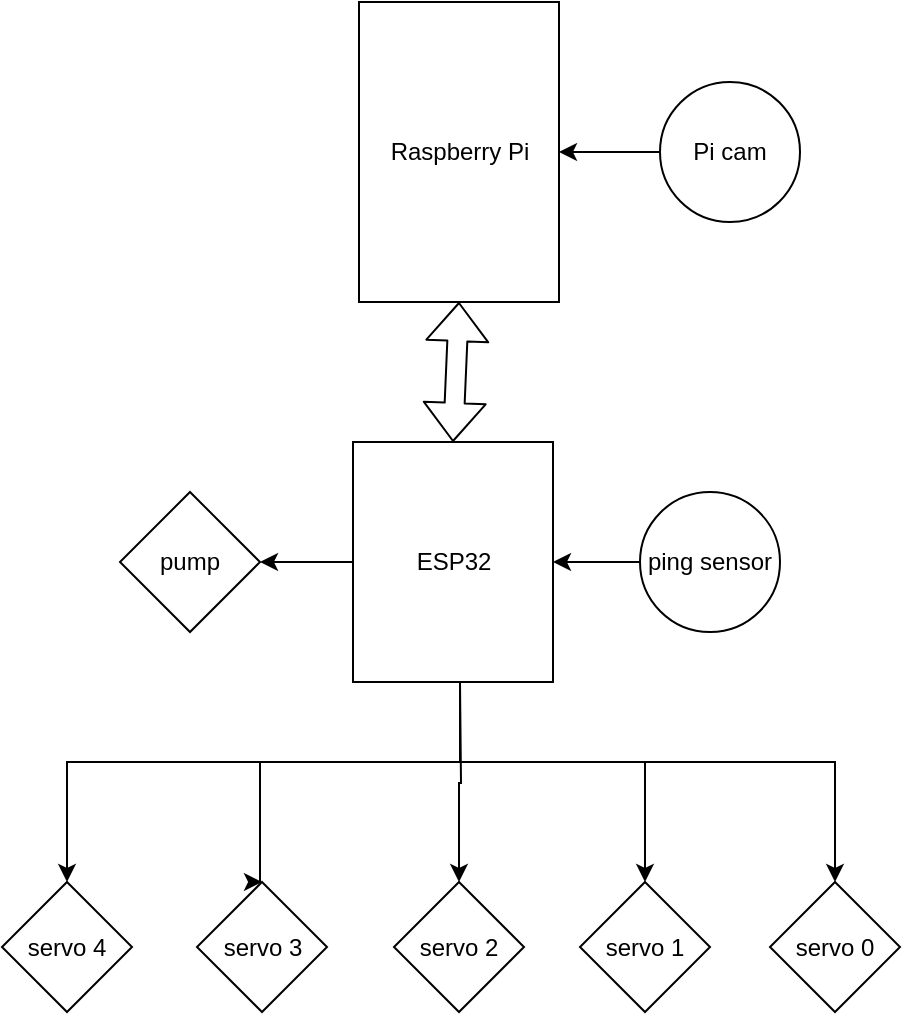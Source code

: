 <mxfile version="12.2.4" type="device" pages="1"><diagram id="ln5edv8W4kRUbj1Kg6iB" name="Page-1"><mxGraphModel dx="786" dy="545" grid="1" gridSize="10" guides="1" tooltips="1" connect="1" arrows="1" fold="1" page="1" pageScale="1" pageWidth="850" pageHeight="1100" math="0" shadow="0"><root><mxCell id="0"/><mxCell id="1" parent="0"/><mxCell id="eRhzIFbFFWyxe_O_Pyzo-1" value="Raspberry Pi" style="rounded=0;whiteSpace=wrap;html=1;rotation=0;direction=west;" vertex="1" parent="1"><mxGeometry x="409.5" y="220" width="100" height="150" as="geometry"/></mxCell><mxCell id="eRhzIFbFFWyxe_O_Pyzo-16" style="edgeStyle=orthogonalEdgeStyle;rounded=0;orthogonalLoop=1;jettySize=auto;html=1;entryX=0.5;entryY=0;entryDx=0;entryDy=0;" edge="1" parent="1" source="eRhzIFbFFWyxe_O_Pyzo-2" target="eRhzIFbFFWyxe_O_Pyzo-8"><mxGeometry relative="1" as="geometry"><Array as="points"><mxPoint x="460" y="600"/><mxPoint x="648" y="600"/></Array></mxGeometry></mxCell><mxCell id="eRhzIFbFFWyxe_O_Pyzo-21" style="edgeStyle=orthogonalEdgeStyle;rounded=0;orthogonalLoop=1;jettySize=auto;html=1;entryX=0.5;entryY=0;entryDx=0;entryDy=0;" edge="1" parent="1" source="eRhzIFbFFWyxe_O_Pyzo-2" target="eRhzIFbFFWyxe_O_Pyzo-9"><mxGeometry relative="1" as="geometry"><Array as="points"><mxPoint x="460" y="600"/><mxPoint x="553" y="600"/></Array></mxGeometry></mxCell><mxCell id="eRhzIFbFFWyxe_O_Pyzo-22" style="edgeStyle=orthogonalEdgeStyle;rounded=0;orthogonalLoop=1;jettySize=auto;html=1;entryX=0.5;entryY=0;entryDx=0;entryDy=0;" edge="1" parent="1" target="eRhzIFbFFWyxe_O_Pyzo-10"><mxGeometry relative="1" as="geometry"><mxPoint x="460" y="560" as="sourcePoint"/></mxGeometry></mxCell><mxCell id="eRhzIFbFFWyxe_O_Pyzo-23" style="edgeStyle=orthogonalEdgeStyle;rounded=0;orthogonalLoop=1;jettySize=auto;html=1;entryX=0.5;entryY=0;entryDx=0;entryDy=0;" edge="1" parent="1" source="eRhzIFbFFWyxe_O_Pyzo-2" target="eRhzIFbFFWyxe_O_Pyzo-11"><mxGeometry relative="1" as="geometry"><Array as="points"><mxPoint x="460" y="600"/><mxPoint x="360" y="600"/></Array></mxGeometry></mxCell><mxCell id="eRhzIFbFFWyxe_O_Pyzo-24" style="edgeStyle=orthogonalEdgeStyle;rounded=0;orthogonalLoop=1;jettySize=auto;html=1;entryX=0.5;entryY=0;entryDx=0;entryDy=0;" edge="1" parent="1" target="eRhzIFbFFWyxe_O_Pyzo-12"><mxGeometry relative="1" as="geometry"><mxPoint x="460" y="560" as="sourcePoint"/><Array as="points"><mxPoint x="460" y="600"/><mxPoint x="264" y="600"/></Array></mxGeometry></mxCell><mxCell id="eRhzIFbFFWyxe_O_Pyzo-28" value="" style="edgeStyle=orthogonalEdgeStyle;rounded=0;orthogonalLoop=1;jettySize=auto;html=1;" edge="1" parent="1" source="eRhzIFbFFWyxe_O_Pyzo-2" target="eRhzIFbFFWyxe_O_Pyzo-7"><mxGeometry relative="1" as="geometry"/></mxCell><mxCell id="eRhzIFbFFWyxe_O_Pyzo-2" value="ESP32" style="rounded=0;whiteSpace=wrap;html=1;rotation=0;direction=west;" vertex="1" parent="1"><mxGeometry x="406.5" y="440" width="100" height="120" as="geometry"/></mxCell><mxCell id="eRhzIFbFFWyxe_O_Pyzo-29" value="" style="edgeStyle=orthogonalEdgeStyle;rounded=0;orthogonalLoop=1;jettySize=auto;html=1;" edge="1" parent="1" source="eRhzIFbFFWyxe_O_Pyzo-3" target="eRhzIFbFFWyxe_O_Pyzo-1"><mxGeometry relative="1" as="geometry"/></mxCell><mxCell id="eRhzIFbFFWyxe_O_Pyzo-3" value="Pi cam" style="ellipse;whiteSpace=wrap;html=1;aspect=fixed;" vertex="1" parent="1"><mxGeometry x="560" y="260" width="70" height="70" as="geometry"/></mxCell><mxCell id="eRhzIFbFFWyxe_O_Pyzo-27" value="" style="edgeStyle=orthogonalEdgeStyle;rounded=0;orthogonalLoop=1;jettySize=auto;html=1;" edge="1" parent="1" source="eRhzIFbFFWyxe_O_Pyzo-4" target="eRhzIFbFFWyxe_O_Pyzo-2"><mxGeometry relative="1" as="geometry"/></mxCell><mxCell id="eRhzIFbFFWyxe_O_Pyzo-4" value="ping sensor" style="ellipse;whiteSpace=wrap;html=1;aspect=fixed;" vertex="1" parent="1"><mxGeometry x="550" y="465" width="70" height="70" as="geometry"/></mxCell><mxCell id="eRhzIFbFFWyxe_O_Pyzo-7" value="pump" style="rhombus;whiteSpace=wrap;html=1;" vertex="1" parent="1"><mxGeometry x="290" y="465" width="70" height="70" as="geometry"/></mxCell><mxCell id="eRhzIFbFFWyxe_O_Pyzo-8" value="servo 0" style="rhombus;whiteSpace=wrap;html=1;" vertex="1" parent="1"><mxGeometry x="615" y="660" width="65" height="65" as="geometry"/></mxCell><mxCell id="eRhzIFbFFWyxe_O_Pyzo-9" value="servo 1" style="rhombus;whiteSpace=wrap;html=1;aspect=fixed;" vertex="1" parent="1"><mxGeometry x="520" y="660" width="65" height="65" as="geometry"/></mxCell><mxCell id="eRhzIFbFFWyxe_O_Pyzo-10" value="servo 2" style="rhombus;whiteSpace=wrap;html=1;aspect=fixed;" vertex="1" parent="1"><mxGeometry x="427" y="660" width="65" height="65" as="geometry"/></mxCell><mxCell id="eRhzIFbFFWyxe_O_Pyzo-11" value="servo 3" style="rhombus;whiteSpace=wrap;html=1;aspect=fixed;" vertex="1" parent="1"><mxGeometry x="328.5" y="660" width="65" height="65" as="geometry"/></mxCell><mxCell id="eRhzIFbFFWyxe_O_Pyzo-12" value="servo 4" style="rhombus;whiteSpace=wrap;html=1;aspect=fixed;" vertex="1" parent="1"><mxGeometry x="231" y="660" width="65" height="65" as="geometry"/></mxCell><mxCell id="eRhzIFbFFWyxe_O_Pyzo-30" value="" style="shape=flexArrow;endArrow=classic;startArrow=classic;html=1;entryX=0.5;entryY=0;entryDx=0;entryDy=0;exitX=0.5;exitY=1;exitDx=0;exitDy=0;" edge="1" parent="1" source="eRhzIFbFFWyxe_O_Pyzo-2" target="eRhzIFbFFWyxe_O_Pyzo-1"><mxGeometry width="50" height="50" relative="1" as="geometry"><mxPoint x="430" y="430" as="sourcePoint"/><mxPoint x="480" y="380" as="targetPoint"/></mxGeometry></mxCell></root></mxGraphModel></diagram></mxfile>